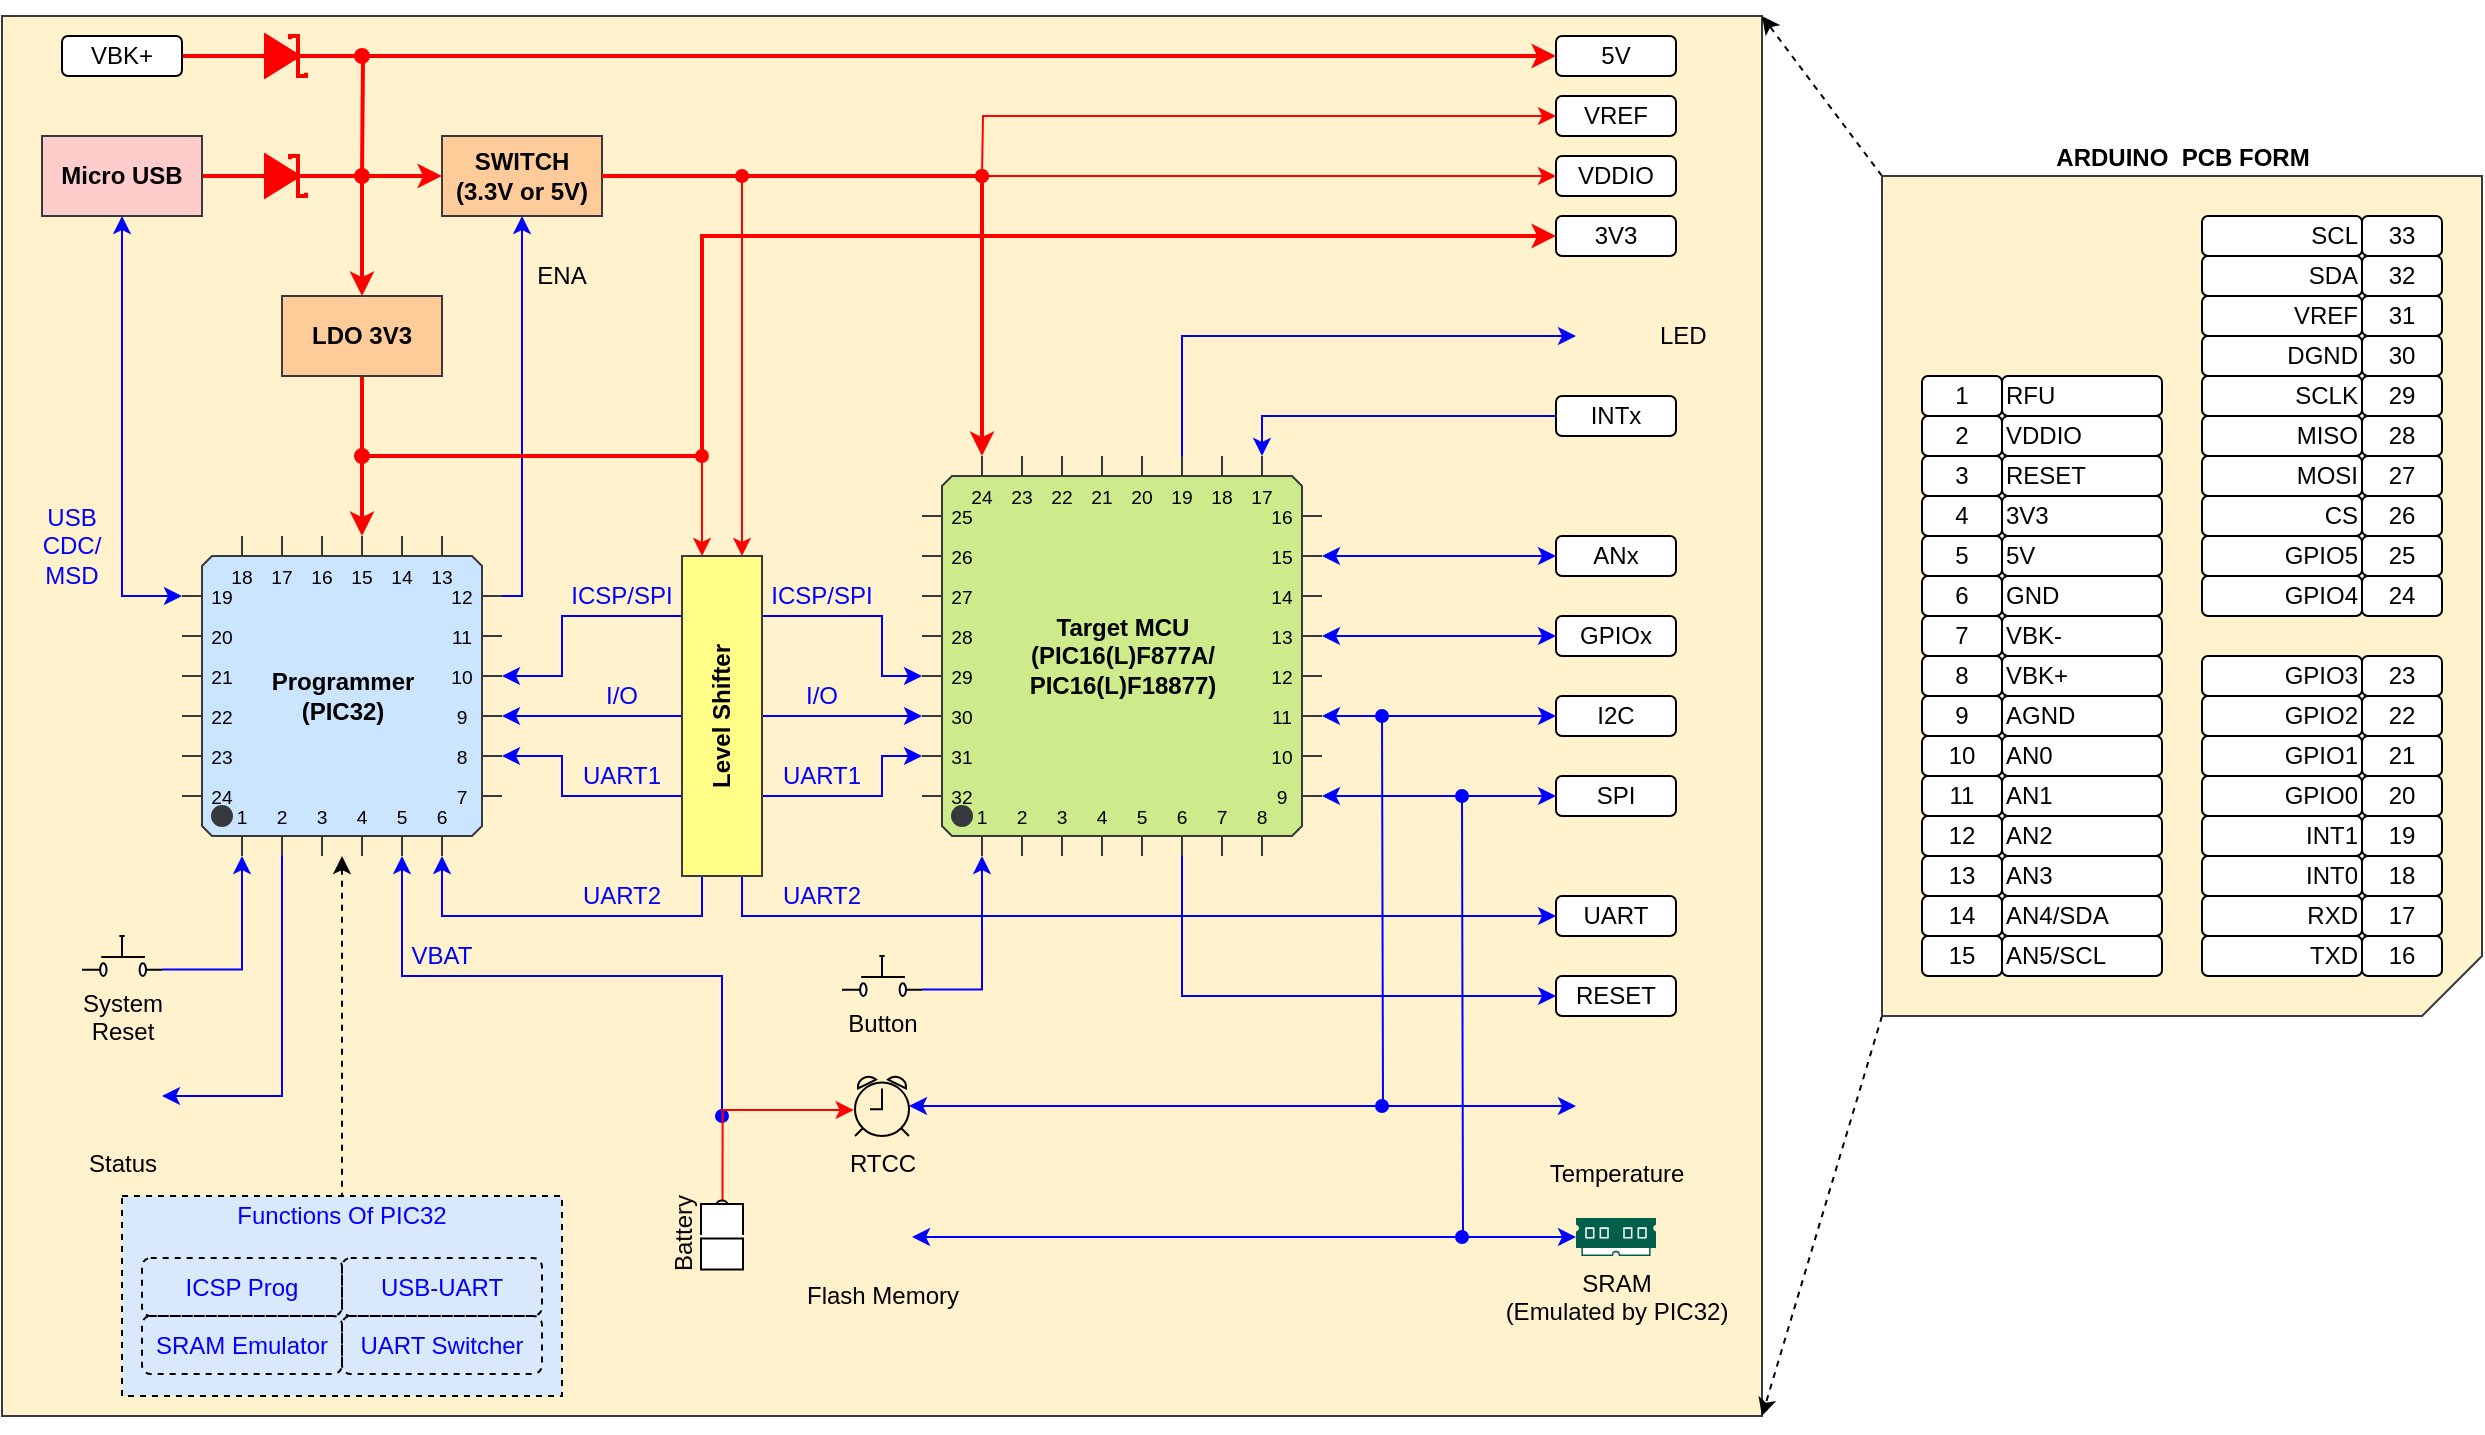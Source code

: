 <mxfile version="14.1.8" type="device"><diagram id="FAWxuf3-GDfkqZyllJHT" name="Page-1"><mxGraphModel dx="1673" dy="1014" grid="1" gridSize="10" guides="1" tooltips="1" connect="1" arrows="1" fold="1" page="1" pageScale="1" pageWidth="1654" pageHeight="1169" math="0" shadow="0"><root><mxCell id="0"/><mxCell id="1" parent="0"/><mxCell id="gl0B-3WAw4lFfvfO7_5f-157" value="" style="rounded=0;whiteSpace=wrap;html=1;strokeColor=#36393d;strokeWidth=1;align=center;fillColor=#FFF2CC;" parent="1" vertex="1"><mxGeometry x="20" y="20" width="880" height="700" as="geometry"/></mxCell><mxCell id="gl0B-3WAw4lFfvfO7_5f-158" style="rounded=0;orthogonalLoop=1;jettySize=auto;html=1;exitX=1;exitY=1;exitDx=0;exitDy=0;exitPerimeter=0;entryX=1;entryY=0;entryDx=0;entryDy=0;startArrow=none;startFill=0;endArrow=classic;endFill=1;strokeWidth=1;fontColor=#000000;dashed=1;fillColor=#ffff88;" parent="1" source="gl0B-3WAw4lFfvfO7_5f-81" target="gl0B-3WAw4lFfvfO7_5f-157" edge="1"><mxGeometry relative="1" as="geometry"/></mxCell><mxCell id="gl0B-3WAw4lFfvfO7_5f-160" style="edgeStyle=none;rounded=0;orthogonalLoop=1;jettySize=auto;html=1;exitX=1;exitY=0;exitDx=0;exitDy=0;exitPerimeter=0;entryX=1;entryY=1;entryDx=0;entryDy=0;startArrow=none;startFill=0;endArrow=classic;endFill=1;strokeWidth=1;fontColor=#000000;dashed=1;fillColor=#ffff88;" parent="1" source="gl0B-3WAw4lFfvfO7_5f-81" target="gl0B-3WAw4lFfvfO7_5f-157" edge="1"><mxGeometry relative="1" as="geometry"/></mxCell><mxCell id="gl0B-3WAw4lFfvfO7_5f-81" value="&lt;b&gt;ARDUINO&amp;nbsp; PCB FORM&lt;/b&gt;" style="shape=card;html=1;align=center;rotation=0;strokeColor=#36393d;labelPosition=center;verticalLabelPosition=top;verticalAlign=bottom;horizontal=1;flipV=1;flipH=1;textDirection=rtl;fillColor=#FFF2CC;" parent="1" vertex="1"><mxGeometry x="960" y="100" width="300" height="420" as="geometry"/></mxCell><mxCell id="gl0B-3WAw4lFfvfO7_5f-95" style="edgeStyle=orthogonalEdgeStyle;rounded=0;orthogonalLoop=1;jettySize=auto;html=1;exitX=1;exitY=0;exitDx=0;exitDy=90;exitPerimeter=0;entryX=0;entryY=0.5;entryDx=0;entryDy=0;startArrow=classic;startFill=1;endArrow=none;endFill=0;strokeWidth=1;strokeColor=#0000FF;" parent="1" source="gl0B-3WAw4lFfvfO7_5f-1" target="gl0B-3WAw4lFfvfO7_5f-83" edge="1"><mxGeometry relative="1" as="geometry"><Array as="points"><mxPoint x="340" y="370"/><mxPoint x="340" y="370"/></Array></mxGeometry></mxCell><mxCell id="gl0B-3WAw4lFfvfO7_5f-112" style="edgeStyle=orthogonalEdgeStyle;rounded=0;orthogonalLoop=1;jettySize=auto;html=1;exitX=1;exitY=0;exitDx=0;exitDy=30;exitPerimeter=0;entryX=0.5;entryY=1;entryDx=0;entryDy=0;startArrow=none;startFill=0;endArrow=classic;endFill=1;strokeWidth=1;fontColor=#0000FF;strokeColor=#0000FF;" parent="1" source="gl0B-3WAw4lFfvfO7_5f-1" target="gl0B-3WAw4lFfvfO7_5f-6" edge="1"><mxGeometry relative="1" as="geometry"><Array as="points"><mxPoint x="280" y="310"/></Array></mxGeometry></mxCell><mxCell id="gl0B-3WAw4lFfvfO7_5f-142" style="edgeStyle=orthogonalEdgeStyle;rounded=0;orthogonalLoop=1;jettySize=auto;html=1;exitX=0;exitY=0;exitDx=0;exitDy=30;exitPerimeter=0;entryX=0.5;entryY=1;entryDx=0;entryDy=0;startArrow=classic;startFill=1;endArrow=classic;endFill=1;strokeColor=#0000FF;strokeWidth=1;fontColor=#000000;" parent="1" source="gl0B-3WAw4lFfvfO7_5f-1" target="gl0B-3WAw4lFfvfO7_5f-4" edge="1"><mxGeometry relative="1" as="geometry"/></mxCell><mxCell id="gl0B-3WAw4lFfvfO7_5f-145" style="edgeStyle=orthogonalEdgeStyle;rounded=0;orthogonalLoop=1;jettySize=auto;html=1;exitX=0;exitY=1;exitDx=30;exitDy=0;exitPerimeter=0;entryX=1;entryY=0.84;entryDx=0;entryDy=0;entryPerimeter=0;startArrow=classic;startFill=1;endArrow=none;endFill=0;strokeColor=#0000FF;strokeWidth=1;fontColor=#000000;" parent="1" source="gl0B-3WAw4lFfvfO7_5f-1" target="gl0B-3WAw4lFfvfO7_5f-139" edge="1"><mxGeometry relative="1" as="geometry"/></mxCell><mxCell id="GJWshSF4fhfG3qmLM1xP-9" style="edgeStyle=orthogonalEdgeStyle;rounded=0;orthogonalLoop=1;jettySize=auto;html=1;exitX=0;exitY=1;exitDx=130;exitDy=0;exitPerimeter=0;entryX=0.25;entryY=1;entryDx=0;entryDy=0;strokeColor=#0000FF;fontColor=#0000FF;startArrow=classic;startFill=1;endArrow=none;endFill=0;" edge="1" parent="1" source="gl0B-3WAw4lFfvfO7_5f-1" target="gl0B-3WAw4lFfvfO7_5f-83"><mxGeometry relative="1" as="geometry"/></mxCell><mxCell id="GJWshSF4fhfG3qmLM1xP-17" style="edgeStyle=orthogonalEdgeStyle;rounded=0;orthogonalLoop=1;jettySize=auto;html=1;exitX=0;exitY=1;exitDx=110;exitDy=0;exitPerimeter=0;startArrow=classic;startFill=1;endArrow=oval;endFill=1;fontColor=#000000;strokeColor=#0000FF;" edge="1" parent="1" source="gl0B-3WAw4lFfvfO7_5f-1"><mxGeometry relative="1" as="geometry"><mxPoint x="380" y="570" as="targetPoint"/><Array as="points"><mxPoint x="220" y="500"/><mxPoint x="380" y="500"/></Array></mxGeometry></mxCell><mxCell id="GJWshSF4fhfG3qmLM1xP-25" style="edgeStyle=orthogonalEdgeStyle;rounded=0;orthogonalLoop=1;jettySize=auto;html=1;entryX=0.5;entryY=0;entryDx=0;entryDy=0;startArrow=classic;startFill=1;endArrow=none;endFill=0;strokeWidth=1;fontColor=#0000FF;dashed=1;" edge="1" parent="1" source="gl0B-3WAw4lFfvfO7_5f-1" target="GJWshSF4fhfG3qmLM1xP-23"><mxGeometry relative="1" as="geometry"/></mxCell><mxCell id="gl0B-3WAw4lFfvfO7_5f-1" value="Programmer&lt;br&gt;(PIC32)" style="shadow=0;dashed=0;align=center;html=1;strokeWidth=1;shape=mxgraph.electrical.logic_gates.qfp_ic;labelNames=a,b,c,d,e,f,g,h,i,j,k,l,m,n,o,p,q,r,s,t,u,v,w,x,y,z,a1,b1,c1,d1,e1,f1,g1,h1,i1,j1,k1,l1,m1,n1;fontStyle=1;flipV=0;flipH=0;fillColor=#cce5ff;strokeColor=#36393d;" parent="1" vertex="1"><mxGeometry x="110" y="280" width="160" height="160" as="geometry"/></mxCell><mxCell id="gl0B-3WAw4lFfvfO7_5f-7" style="edgeStyle=orthogonalEdgeStyle;rounded=0;orthogonalLoop=1;jettySize=auto;html=1;entryX=0;entryY=0.5;entryDx=0;entryDy=0;strokeWidth=2;strokeColor=#FF0000;exitX=1;exitY=0.5;exitDx=0;exitDy=0;exitPerimeter=0;" parent="1" source="gl0B-3WAw4lFfvfO7_5f-105" target="gl0B-3WAw4lFfvfO7_5f-6" edge="1"><mxGeometry relative="1" as="geometry"><mxPoint x="180" y="100" as="sourcePoint"/></mxGeometry></mxCell><mxCell id="gl0B-3WAw4lFfvfO7_5f-107" style="edgeStyle=orthogonalEdgeStyle;rounded=0;orthogonalLoop=1;jettySize=auto;html=1;exitX=1;exitY=0.5;exitDx=0;exitDy=0;entryX=0;entryY=0.5;entryDx=0;entryDy=0;entryPerimeter=0;startArrow=none;startFill=0;endArrow=none;endFill=0;strokeColor=#FF0000;strokeWidth=2;fontColor=#0000FF;" parent="1" source="gl0B-3WAw4lFfvfO7_5f-4" target="gl0B-3WAw4lFfvfO7_5f-105" edge="1"><mxGeometry relative="1" as="geometry"/></mxCell><mxCell id="gl0B-3WAw4lFfvfO7_5f-4" value="Micro USB" style="rounded=0;whiteSpace=wrap;html=1;fontStyle=1;fillColor=#ffcccc;strokeColor=#36393d;" parent="1" vertex="1"><mxGeometry x="40" y="80" width="80" height="40" as="geometry"/></mxCell><mxCell id="gl0B-3WAw4lFfvfO7_5f-8" style="edgeStyle=orthogonalEdgeStyle;rounded=0;orthogonalLoop=1;jettySize=auto;html=1;endArrow=oval;endFill=1;startArrow=classic;startFill=1;strokeColor=#FF0000;strokeWidth=2;" parent="1" source="gl0B-3WAw4lFfvfO7_5f-5" edge="1"><mxGeometry relative="1" as="geometry"><mxPoint x="200" y="100" as="targetPoint"/></mxGeometry></mxCell><mxCell id="gl0B-3WAw4lFfvfO7_5f-86" style="edgeStyle=orthogonalEdgeStyle;rounded=0;orthogonalLoop=1;jettySize=auto;html=1;entryX=0;entryY=0;entryDx=90;entryDy=0;entryPerimeter=0;strokeWidth=2;strokeColor=#FF0000;" parent="1" source="gl0B-3WAw4lFfvfO7_5f-5" target="gl0B-3WAw4lFfvfO7_5f-1" edge="1"><mxGeometry relative="1" as="geometry"/></mxCell><mxCell id="gl0B-3WAw4lFfvfO7_5f-5" value="LDO 3V3" style="rounded=0;whiteSpace=wrap;html=1;fontStyle=1;fillColor=#ffcc99;strokeColor=#36393d;" parent="1" vertex="1"><mxGeometry x="160" y="160" width="80" height="40" as="geometry"/></mxCell><mxCell id="gl0B-3WAw4lFfvfO7_5f-88" style="edgeStyle=orthogonalEdgeStyle;rounded=0;orthogonalLoop=1;jettySize=auto;html=1;entryX=0.75;entryY=0;entryDx=0;entryDy=0;strokeWidth=1;strokeColor=#FF0000;startArrow=oval;startFill=1;" parent="1" target="gl0B-3WAw4lFfvfO7_5f-83" edge="1"><mxGeometry relative="1" as="geometry"><mxPoint x="390" y="100" as="sourcePoint"/><Array as="points"><mxPoint x="390" y="100"/></Array></mxGeometry></mxCell><mxCell id="gl0B-3WAw4lFfvfO7_5f-6" value="SWITCH&lt;br&gt;(3.3V or 5V)" style="rounded=0;whiteSpace=wrap;html=1;fontStyle=1;fillColor=#ffcc99;strokeColor=#36393d;" parent="1" vertex="1"><mxGeometry x="240" y="80" width="80" height="40" as="geometry"/></mxCell><mxCell id="gl0B-3WAw4lFfvfO7_5f-9" value="1" style="rounded=1;whiteSpace=wrap;html=1;" parent="1" vertex="1"><mxGeometry x="980" y="200" width="40" height="20" as="geometry"/></mxCell><mxCell id="gl0B-3WAw4lFfvfO7_5f-10" value="2" style="rounded=1;whiteSpace=wrap;html=1;" parent="1" vertex="1"><mxGeometry x="980" y="220" width="40" height="20" as="geometry"/></mxCell><mxCell id="gl0B-3WAw4lFfvfO7_5f-11" value="3" style="rounded=1;whiteSpace=wrap;html=1;" parent="1" vertex="1"><mxGeometry x="980" y="240" width="40" height="20" as="geometry"/></mxCell><mxCell id="gl0B-3WAw4lFfvfO7_5f-12" value="4" style="rounded=1;whiteSpace=wrap;html=1;" parent="1" vertex="1"><mxGeometry x="980" y="260" width="40" height="20" as="geometry"/></mxCell><mxCell id="gl0B-3WAw4lFfvfO7_5f-13" value="5" style="rounded=1;whiteSpace=wrap;html=1;" parent="1" vertex="1"><mxGeometry x="980" y="280" width="40" height="20" as="geometry"/></mxCell><mxCell id="gl0B-3WAw4lFfvfO7_5f-14" value="6" style="rounded=1;whiteSpace=wrap;html=1;" parent="1" vertex="1"><mxGeometry x="980" y="300" width="40" height="20" as="geometry"/></mxCell><mxCell id="gl0B-3WAw4lFfvfO7_5f-15" value="7" style="rounded=1;whiteSpace=wrap;html=1;" parent="1" vertex="1"><mxGeometry x="980" y="320" width="40" height="20" as="geometry"/></mxCell><mxCell id="gl0B-3WAw4lFfvfO7_5f-16" value="8" style="rounded=1;whiteSpace=wrap;html=1;" parent="1" vertex="1"><mxGeometry x="980" y="340" width="40" height="20" as="geometry"/></mxCell><mxCell id="gl0B-3WAw4lFfvfO7_5f-17" value="9" style="rounded=1;whiteSpace=wrap;html=1;" parent="1" vertex="1"><mxGeometry x="980" y="360" width="40" height="20" as="geometry"/></mxCell><mxCell id="gl0B-3WAw4lFfvfO7_5f-18" value="10" style="rounded=1;whiteSpace=wrap;html=1;" parent="1" vertex="1"><mxGeometry x="980" y="380" width="40" height="20" as="geometry"/></mxCell><mxCell id="gl0B-3WAw4lFfvfO7_5f-19" value="11" style="rounded=1;whiteSpace=wrap;html=1;" parent="1" vertex="1"><mxGeometry x="980" y="400" width="40" height="20" as="geometry"/></mxCell><mxCell id="gl0B-3WAw4lFfvfO7_5f-20" value="12" style="rounded=1;whiteSpace=wrap;html=1;" parent="1" vertex="1"><mxGeometry x="980" y="420" width="40" height="20" as="geometry"/></mxCell><mxCell id="gl0B-3WAw4lFfvfO7_5f-21" value="13" style="rounded=1;whiteSpace=wrap;html=1;" parent="1" vertex="1"><mxGeometry x="980" y="440" width="40" height="20" as="geometry"/></mxCell><mxCell id="gl0B-3WAw4lFfvfO7_5f-22" value="14" style="rounded=1;whiteSpace=wrap;html=1;" parent="1" vertex="1"><mxGeometry x="980" y="460" width="40" height="20" as="geometry"/></mxCell><mxCell id="gl0B-3WAw4lFfvfO7_5f-23" value="15" style="rounded=1;whiteSpace=wrap;html=1;" parent="1" vertex="1"><mxGeometry x="980" y="480" width="40" height="20" as="geometry"/></mxCell><mxCell id="gl0B-3WAw4lFfvfO7_5f-24" value="16" style="rounded=1;whiteSpace=wrap;html=1;" parent="1" vertex="1"><mxGeometry x="1200" y="480" width="40" height="20" as="geometry"/></mxCell><mxCell id="gl0B-3WAw4lFfvfO7_5f-25" value="17" style="rounded=1;whiteSpace=wrap;html=1;" parent="1" vertex="1"><mxGeometry x="1200" y="460" width="40" height="20" as="geometry"/></mxCell><mxCell id="gl0B-3WAw4lFfvfO7_5f-26" value="18" style="rounded=1;whiteSpace=wrap;html=1;" parent="1" vertex="1"><mxGeometry x="1200" y="440" width="40" height="20" as="geometry"/></mxCell><mxCell id="gl0B-3WAw4lFfvfO7_5f-27" value="26" style="rounded=1;whiteSpace=wrap;html=1;" parent="1" vertex="1"><mxGeometry x="1200" y="260" width="40" height="20" as="geometry"/></mxCell><mxCell id="gl0B-3WAw4lFfvfO7_5f-28" value="25" style="rounded=1;whiteSpace=wrap;html=1;" parent="1" vertex="1"><mxGeometry x="1200" y="280" width="40" height="20" as="geometry"/></mxCell><mxCell id="gl0B-3WAw4lFfvfO7_5f-29" value="24" style="rounded=1;whiteSpace=wrap;html=1;" parent="1" vertex="1"><mxGeometry x="1200" y="300" width="40" height="20" as="geometry"/></mxCell><mxCell id="gl0B-3WAw4lFfvfO7_5f-30" value="23" style="rounded=1;whiteSpace=wrap;html=1;" parent="1" vertex="1"><mxGeometry x="1200" y="340" width="40" height="20" as="geometry"/></mxCell><mxCell id="gl0B-3WAw4lFfvfO7_5f-31" value="22" style="rounded=1;whiteSpace=wrap;html=1;" parent="1" vertex="1"><mxGeometry x="1200" y="360" width="40" height="20" as="geometry"/></mxCell><mxCell id="gl0B-3WAw4lFfvfO7_5f-32" value="21" style="rounded=1;whiteSpace=wrap;html=1;" parent="1" vertex="1"><mxGeometry x="1200" y="380" width="40" height="20" as="geometry"/></mxCell><mxCell id="gl0B-3WAw4lFfvfO7_5f-33" value="20" style="rounded=1;whiteSpace=wrap;html=1;" parent="1" vertex="1"><mxGeometry x="1200" y="400" width="40" height="20" as="geometry"/></mxCell><mxCell id="gl0B-3WAw4lFfvfO7_5f-34" value="19" style="rounded=1;whiteSpace=wrap;html=1;" parent="1" vertex="1"><mxGeometry x="1200" y="420" width="40" height="20" as="geometry"/></mxCell><mxCell id="gl0B-3WAw4lFfvfO7_5f-38" value="33" style="rounded=1;whiteSpace=wrap;html=1;" parent="1" vertex="1"><mxGeometry x="1200" y="120" width="40" height="20" as="geometry"/></mxCell><mxCell id="gl0B-3WAw4lFfvfO7_5f-39" value="32" style="rounded=1;whiteSpace=wrap;html=1;" parent="1" vertex="1"><mxGeometry x="1200" y="140" width="40" height="20" as="geometry"/></mxCell><mxCell id="gl0B-3WAw4lFfvfO7_5f-40" value="31" style="rounded=1;whiteSpace=wrap;html=1;" parent="1" vertex="1"><mxGeometry x="1200" y="160" width="40" height="20" as="geometry"/></mxCell><mxCell id="gl0B-3WAw4lFfvfO7_5f-41" value="30" style="rounded=1;whiteSpace=wrap;html=1;" parent="1" vertex="1"><mxGeometry x="1200" y="180" width="40" height="20" as="geometry"/></mxCell><mxCell id="gl0B-3WAw4lFfvfO7_5f-42" value="29" style="rounded=1;whiteSpace=wrap;html=1;" parent="1" vertex="1"><mxGeometry x="1200" y="200" width="40" height="20" as="geometry"/></mxCell><mxCell id="gl0B-3WAw4lFfvfO7_5f-43" value="28" style="rounded=1;whiteSpace=wrap;html=1;" parent="1" vertex="1"><mxGeometry x="1200" y="220" width="40" height="20" as="geometry"/></mxCell><mxCell id="gl0B-3WAw4lFfvfO7_5f-44" value="27" style="rounded=1;whiteSpace=wrap;html=1;" parent="1" vertex="1"><mxGeometry x="1200" y="240" width="40" height="20" as="geometry"/></mxCell><mxCell id="gl0B-3WAw4lFfvfO7_5f-48" value="RFU" style="rounded=1;whiteSpace=wrap;html=1;align=left;" parent="1" vertex="1"><mxGeometry x="1020" y="200" width="80" height="20" as="geometry"/></mxCell><mxCell id="gl0B-3WAw4lFfvfO7_5f-49" value="VDDIO" style="rounded=1;whiteSpace=wrap;html=1;align=left;" parent="1" vertex="1"><mxGeometry x="1020" y="220" width="80" height="20" as="geometry"/></mxCell><mxCell id="gl0B-3WAw4lFfvfO7_5f-50" value="RESET" style="rounded=1;whiteSpace=wrap;html=1;align=left;" parent="1" vertex="1"><mxGeometry x="1020" y="240" width="80" height="20" as="geometry"/></mxCell><mxCell id="gl0B-3WAw4lFfvfO7_5f-51" value="3V3" style="rounded=1;whiteSpace=wrap;html=1;align=left;" parent="1" vertex="1"><mxGeometry x="1020" y="260" width="80" height="20" as="geometry"/></mxCell><mxCell id="gl0B-3WAw4lFfvfO7_5f-52" value="5V" style="rounded=1;whiteSpace=wrap;html=1;align=left;" parent="1" vertex="1"><mxGeometry x="1020" y="280" width="80" height="20" as="geometry"/></mxCell><mxCell id="gl0B-3WAw4lFfvfO7_5f-53" value="GND" style="rounded=1;whiteSpace=wrap;html=1;align=left;" parent="1" vertex="1"><mxGeometry x="1020" y="300" width="80" height="20" as="geometry"/></mxCell><mxCell id="gl0B-3WAw4lFfvfO7_5f-54" value="VBK-" style="rounded=1;whiteSpace=wrap;html=1;align=left;" parent="1" vertex="1"><mxGeometry x="1020" y="320" width="80" height="20" as="geometry"/></mxCell><mxCell id="gl0B-3WAw4lFfvfO7_5f-63" value="GPIO3" style="rounded=1;whiteSpace=wrap;html=1;align=right;" parent="1" vertex="1"><mxGeometry x="1120" y="340" width="80" height="20" as="geometry"/></mxCell><mxCell id="gl0B-3WAw4lFfvfO7_5f-64" value="GPIO2" style="rounded=1;whiteSpace=wrap;html=1;align=right;" parent="1" vertex="1"><mxGeometry x="1120" y="360" width="80" height="20" as="geometry"/></mxCell><mxCell id="gl0B-3WAw4lFfvfO7_5f-65" value="GPIO1" style="rounded=1;whiteSpace=wrap;html=1;align=right;" parent="1" vertex="1"><mxGeometry x="1120" y="380" width="80" height="20" as="geometry"/></mxCell><mxCell id="gl0B-3WAw4lFfvfO7_5f-66" value="GPIO0" style="rounded=1;whiteSpace=wrap;html=1;align=right;" parent="1" vertex="1"><mxGeometry x="1120" y="400" width="80" height="20" as="geometry"/></mxCell><mxCell id="gl0B-3WAw4lFfvfO7_5f-67" value="INT1" style="rounded=1;whiteSpace=wrap;html=1;align=right;" parent="1" vertex="1"><mxGeometry x="1120" y="420" width="80" height="20" as="geometry"/></mxCell><mxCell id="gl0B-3WAw4lFfvfO7_5f-68" value="INT0" style="rounded=1;whiteSpace=wrap;html=1;align=right;" parent="1" vertex="1"><mxGeometry x="1120" y="440" width="80" height="20" as="geometry"/></mxCell><mxCell id="gl0B-3WAw4lFfvfO7_5f-69" value="RXD" style="rounded=1;whiteSpace=wrap;html=1;align=right;" parent="1" vertex="1"><mxGeometry x="1120" y="460" width="80" height="20" as="geometry"/></mxCell><mxCell id="gl0B-3WAw4lFfvfO7_5f-70" value="TXD" style="rounded=1;whiteSpace=wrap;html=1;align=right;" parent="1" vertex="1"><mxGeometry x="1120" y="480" width="80" height="20" as="geometry"/></mxCell><mxCell id="gl0B-3WAw4lFfvfO7_5f-71" value="VREF" style="rounded=1;whiteSpace=wrap;html=1;align=right;" parent="1" vertex="1"><mxGeometry x="1120" y="160" width="80" height="20" as="geometry"/></mxCell><mxCell id="gl0B-3WAw4lFfvfO7_5f-72" value="DGND" style="rounded=1;whiteSpace=wrap;html=1;align=right;" parent="1" vertex="1"><mxGeometry x="1120" y="180" width="80" height="20" as="geometry"/></mxCell><mxCell id="gl0B-3WAw4lFfvfO7_5f-73" value="SCLK" style="rounded=1;whiteSpace=wrap;html=1;align=right;" parent="1" vertex="1"><mxGeometry x="1120" y="200" width="80" height="20" as="geometry"/></mxCell><mxCell id="gl0B-3WAw4lFfvfO7_5f-74" value="MISO" style="rounded=1;whiteSpace=wrap;html=1;align=right;" parent="1" vertex="1"><mxGeometry x="1120" y="220" width="80" height="20" as="geometry"/></mxCell><mxCell id="gl0B-3WAw4lFfvfO7_5f-75" value="MOSI" style="rounded=1;whiteSpace=wrap;html=1;align=right;" parent="1" vertex="1"><mxGeometry x="1120" y="240" width="80" height="20" as="geometry"/></mxCell><mxCell id="gl0B-3WAw4lFfvfO7_5f-76" value="CS" style="rounded=1;whiteSpace=wrap;html=1;align=right;" parent="1" vertex="1"><mxGeometry x="1120" y="260" width="80" height="20" as="geometry"/></mxCell><mxCell id="gl0B-3WAw4lFfvfO7_5f-77" value="GPIO5" style="rounded=1;whiteSpace=wrap;html=1;align=right;" parent="1" vertex="1"><mxGeometry x="1120" y="280" width="80" height="20" as="geometry"/></mxCell><mxCell id="gl0B-3WAw4lFfvfO7_5f-78" value="GPIO4" style="rounded=1;whiteSpace=wrap;html=1;align=right;" parent="1" vertex="1"><mxGeometry x="1120" y="300" width="80" height="20" as="geometry"/></mxCell><mxCell id="gl0B-3WAw4lFfvfO7_5f-79" value="SCL" style="rounded=1;whiteSpace=wrap;html=1;align=right;" parent="1" vertex="1"><mxGeometry x="1120" y="120" width="80" height="20" as="geometry"/></mxCell><mxCell id="gl0B-3WAw4lFfvfO7_5f-80" value="SDA" style="rounded=1;whiteSpace=wrap;html=1;align=right;" parent="1" vertex="1"><mxGeometry x="1120" y="140" width="80" height="20" as="geometry"/></mxCell><mxCell id="gl0B-3WAw4lFfvfO7_5f-89" style="edgeStyle=orthogonalEdgeStyle;rounded=0;orthogonalLoop=1;jettySize=auto;html=1;exitX=0;exitY=0;exitDx=30;exitDy=0;exitPerimeter=0;endArrow=none;endFill=0;startArrow=classic;startFill=1;strokeWidth=2;strokeColor=#FF0000;entryX=1;entryY=0.5;entryDx=0;entryDy=0;" parent="1" source="gl0B-3WAw4lFfvfO7_5f-82" target="gl0B-3WAw4lFfvfO7_5f-6" edge="1"><mxGeometry relative="1" as="geometry"><mxPoint x="410" y="100" as="targetPoint"/><Array as="points"><mxPoint x="510" y="100"/></Array></mxGeometry></mxCell><mxCell id="gl0B-3WAw4lFfvfO7_5f-97" style="edgeStyle=orthogonalEdgeStyle;rounded=0;orthogonalLoop=1;jettySize=auto;html=1;exitX=0;exitY=0;exitDx=0;exitDy=110;exitPerimeter=0;entryX=1;entryY=0.25;entryDx=0;entryDy=0;startArrow=classic;startFill=1;endArrow=none;endFill=0;strokeWidth=1;strokeColor=#0000FF;" parent="1" source="gl0B-3WAw4lFfvfO7_5f-82" target="gl0B-3WAw4lFfvfO7_5f-83" edge="1"><mxGeometry relative="1" as="geometry"><Array as="points"><mxPoint x="460" y="350"/><mxPoint x="460" y="320"/><mxPoint x="400" y="320"/></Array></mxGeometry></mxCell><mxCell id="gl0B-3WAw4lFfvfO7_5f-119" style="edgeStyle=orthogonalEdgeStyle;rounded=0;orthogonalLoop=1;jettySize=auto;html=1;exitX=1;exitY=0;exitDx=0;exitDy=170;exitPerimeter=0;entryX=0;entryY=0.5;entryDx=0;entryDy=0;startArrow=classic;startFill=1;endArrow=classic;endFill=1;strokeColor=#0000FF;strokeWidth=1;fontColor=#0000FF;" parent="1" source="gl0B-3WAw4lFfvfO7_5f-82" target="gl0B-3WAw4lFfvfO7_5f-118" edge="1"><mxGeometry relative="1" as="geometry"/></mxCell><mxCell id="gl0B-3WAw4lFfvfO7_5f-120" style="edgeStyle=orthogonalEdgeStyle;rounded=0;orthogonalLoop=1;jettySize=auto;html=1;exitX=1;exitY=0;exitDx=0;exitDy=130;exitPerimeter=0;entryX=0;entryY=0.5;entryDx=0;entryDy=0;startArrow=classic;startFill=1;endArrow=classic;endFill=1;strokeColor=#0000FF;strokeWidth=1;fontColor=#0000FF;" parent="1" source="gl0B-3WAw4lFfvfO7_5f-82" target="gl0B-3WAw4lFfvfO7_5f-117" edge="1"><mxGeometry relative="1" as="geometry"/></mxCell><mxCell id="gl0B-3WAw4lFfvfO7_5f-121" style="edgeStyle=orthogonalEdgeStyle;rounded=0;orthogonalLoop=1;jettySize=auto;html=1;exitX=1;exitY=0;exitDx=0;exitDy=90;exitPerimeter=0;entryX=0;entryY=0.5;entryDx=0;entryDy=0;startArrow=classic;startFill=1;endArrow=classic;endFill=1;strokeColor=#0000FF;strokeWidth=1;fontColor=#0000FF;" parent="1" source="gl0B-3WAw4lFfvfO7_5f-82" target="gl0B-3WAw4lFfvfO7_5f-116" edge="1"><mxGeometry relative="1" as="geometry"/></mxCell><mxCell id="gl0B-3WAw4lFfvfO7_5f-122" style="edgeStyle=orthogonalEdgeStyle;rounded=0;orthogonalLoop=1;jettySize=auto;html=1;exitX=1;exitY=0;exitDx=0;exitDy=50;exitPerimeter=0;entryX=0;entryY=0.5;entryDx=0;entryDy=0;startArrow=classic;startFill=1;endArrow=classic;endFill=1;strokeColor=#0000FF;strokeWidth=1;fontColor=#0000FF;" parent="1" source="gl0B-3WAw4lFfvfO7_5f-82" target="gl0B-3WAw4lFfvfO7_5f-115" edge="1"><mxGeometry relative="1" as="geometry"/></mxCell><mxCell id="gl0B-3WAw4lFfvfO7_5f-123" style="edgeStyle=orthogonalEdgeStyle;rounded=0;orthogonalLoop=1;jettySize=auto;html=1;exitX=0.75;exitY=1;exitDx=0;exitDy=0;entryX=0;entryY=0.5;entryDx=0;entryDy=0;startArrow=none;startFill=0;endArrow=classic;endFill=1;strokeColor=#0000FF;strokeWidth=1;fontColor=#0000FF;" parent="1" source="gl0B-3WAw4lFfvfO7_5f-83" target="gl0B-3WAw4lFfvfO7_5f-113" edge="1"><mxGeometry relative="1" as="geometry"/></mxCell><mxCell id="gl0B-3WAw4lFfvfO7_5f-124" style="edgeStyle=orthogonalEdgeStyle;rounded=0;orthogonalLoop=1;jettySize=auto;html=1;exitX=0;exitY=0;exitDx=170;exitDy=0;exitPerimeter=0;entryX=0;entryY=0.5;entryDx=0;entryDy=0;startArrow=classic;startFill=1;endArrow=none;endFill=0;strokeColor=#0000FF;strokeWidth=1;fontColor=#0000FF;" parent="1" source="gl0B-3WAw4lFfvfO7_5f-82" target="gl0B-3WAw4lFfvfO7_5f-114" edge="1"><mxGeometry relative="1" as="geometry"/></mxCell><mxCell id="gl0B-3WAw4lFfvfO7_5f-82" value="Target MCU&lt;br&gt;(PIC16(L)F877A/&lt;br&gt;PIC16(L)F18877)" style="shadow=0;dashed=0;align=center;html=1;strokeWidth=1;shape=mxgraph.electrical.logic_gates.qfp_ic;labelNames=a,b,c,d,e,f,g,h,i,j,k,l,m,n,o,p,q,r,s,t,u,v,w,x,y,z,a1,b1,c1,d1,e1,f1,g1,h1,i1,j1,k1,l1,m1,n1;fontStyle=1;fillColor=#cdeb8b;strokeColor=#36393d;" parent="1" vertex="1"><mxGeometry x="480" y="240" width="200" height="200" as="geometry"/></mxCell><mxCell id="gl0B-3WAw4lFfvfO7_5f-87" style="edgeStyle=orthogonalEdgeStyle;rounded=0;orthogonalLoop=1;jettySize=auto;html=1;exitX=0.25;exitY=0;exitDx=0;exitDy=0;endArrow=oval;endFill=1;startArrow=classic;startFill=1;strokeWidth=1;strokeColor=#FF0000;" parent="1" source="gl0B-3WAw4lFfvfO7_5f-83" edge="1"><mxGeometry relative="1" as="geometry"><mxPoint x="370" y="240" as="targetPoint"/><Array as="points"><mxPoint x="370" y="240"/></Array></mxGeometry></mxCell><mxCell id="gl0B-3WAw4lFfvfO7_5f-94" style="edgeStyle=orthogonalEdgeStyle;rounded=0;orthogonalLoop=1;jettySize=auto;html=1;exitX=0;exitY=0.25;exitDx=0;exitDy=0;entryX=1;entryY=0;entryDx=0;entryDy=70;entryPerimeter=0;startArrow=none;startFill=0;endArrow=classic;endFill=1;strokeWidth=1;strokeColor=#0000FF;" parent="1" source="gl0B-3WAw4lFfvfO7_5f-83" target="gl0B-3WAw4lFfvfO7_5f-1" edge="1"><mxGeometry relative="1" as="geometry"><Array as="points"><mxPoint x="360" y="320"/><mxPoint x="300" y="320"/><mxPoint x="300" y="350"/></Array></mxGeometry></mxCell><mxCell id="gl0B-3WAw4lFfvfO7_5f-96" style="edgeStyle=orthogonalEdgeStyle;rounded=0;orthogonalLoop=1;jettySize=auto;html=1;exitX=1;exitY=0.5;exitDx=0;exitDy=0;entryX=0;entryY=0;entryDx=0;entryDy=130;entryPerimeter=0;startArrow=none;startFill=0;endArrow=classic;endFill=1;strokeWidth=1;strokeColor=#0000FF;" parent="1" source="gl0B-3WAw4lFfvfO7_5f-83" target="gl0B-3WAw4lFfvfO7_5f-82" edge="1"><mxGeometry relative="1" as="geometry"><Array as="points"><mxPoint x="430" y="370"/><mxPoint x="430" y="370"/></Array></mxGeometry></mxCell><mxCell id="GJWshSF4fhfG3qmLM1xP-7" style="edgeStyle=orthogonalEdgeStyle;rounded=0;orthogonalLoop=1;jettySize=auto;html=1;exitX=0;exitY=0.75;exitDx=0;exitDy=0;entryX=1;entryY=0;entryDx=0;entryDy=110;entryPerimeter=0;fontColor=#0000FF;strokeColor=#0000FF;" edge="1" parent="1" source="gl0B-3WAw4lFfvfO7_5f-83" target="gl0B-3WAw4lFfvfO7_5f-1"><mxGeometry relative="1" as="geometry"><Array as="points"><mxPoint x="300" y="410"/><mxPoint x="300" y="390"/></Array></mxGeometry></mxCell><mxCell id="GJWshSF4fhfG3qmLM1xP-8" style="edgeStyle=orthogonalEdgeStyle;rounded=0;orthogonalLoop=1;jettySize=auto;html=1;exitX=1;exitY=0.75;exitDx=0;exitDy=0;entryX=0;entryY=0;entryDx=0;entryDy=150;entryPerimeter=0;fontColor=#0000FF;strokeColor=#0000FF;" edge="1" parent="1" source="gl0B-3WAw4lFfvfO7_5f-83" target="gl0B-3WAw4lFfvfO7_5f-82"><mxGeometry relative="1" as="geometry"><Array as="points"><mxPoint x="460" y="410"/><mxPoint x="460" y="390"/></Array></mxGeometry></mxCell><mxCell id="gl0B-3WAw4lFfvfO7_5f-83" value="Level Shifter" style="rounded=0;whiteSpace=wrap;html=1;fontStyle=1;horizontal=0;fillColor=#ffff88;strokeColor=#36393d;" parent="1" vertex="1"><mxGeometry x="360" y="290" width="40" height="160" as="geometry"/></mxCell><mxCell id="gl0B-3WAw4lFfvfO7_5f-92" style="edgeStyle=orthogonalEdgeStyle;rounded=0;orthogonalLoop=1;jettySize=auto;html=1;endArrow=oval;endFill=1;startArrow=classic;startFill=1;strokeWidth=1;strokeColor=#FF0000;" parent="1" source="gl0B-3WAw4lFfvfO7_5f-90" edge="1"><mxGeometry relative="1" as="geometry"><mxPoint x="510" y="100" as="targetPoint"/></mxGeometry></mxCell><mxCell id="gl0B-3WAw4lFfvfO7_5f-90" value="VDDIO" style="rounded=1;whiteSpace=wrap;html=1;align=center;" parent="1" vertex="1"><mxGeometry x="797" y="90" width="60" height="20" as="geometry"/></mxCell><mxCell id="gl0B-3WAw4lFfvfO7_5f-93" style="edgeStyle=orthogonalEdgeStyle;rounded=0;orthogonalLoop=1;jettySize=auto;html=1;endArrow=oval;endFill=1;startArrow=classic;startFill=1;strokeWidth=1;strokeColor=#FF0000;" parent="1" source="gl0B-3WAw4lFfvfO7_5f-91" edge="1"><mxGeometry relative="1" as="geometry"><mxPoint x="510" y="100" as="targetPoint"/></mxGeometry></mxCell><mxCell id="gl0B-3WAw4lFfvfO7_5f-91" value="VREF" style="rounded=1;whiteSpace=wrap;html=1;align=center;" parent="1" vertex="1"><mxGeometry x="797" y="60" width="60" height="20" as="geometry"/></mxCell><mxCell id="gl0B-3WAw4lFfvfO7_5f-98" value="ICSP/SPI" style="text;html=1;strokeColor=none;fillColor=none;align=center;verticalAlign=middle;whiteSpace=wrap;rounded=0;fontColor=#0000FF;" parent="1" vertex="1"><mxGeometry x="310" y="300" width="40" height="20" as="geometry"/></mxCell><mxCell id="gl0B-3WAw4lFfvfO7_5f-99" value="UART1" style="text;html=1;strokeColor=none;fillColor=none;align=center;verticalAlign=middle;whiteSpace=wrap;rounded=0;fontColor=#0000FF;" parent="1" vertex="1"><mxGeometry x="310" y="390" width="40" height="20" as="geometry"/></mxCell><mxCell id="gl0B-3WAw4lFfvfO7_5f-100" value="UART1" style="text;html=1;strokeColor=none;fillColor=none;align=center;verticalAlign=middle;whiteSpace=wrap;rounded=0;fontColor=#0000FF;" parent="1" vertex="1"><mxGeometry x="410" y="390" width="40" height="20" as="geometry"/></mxCell><mxCell id="gl0B-3WAw4lFfvfO7_5f-101" value="ICSP/SPI" style="text;html=1;strokeColor=none;fillColor=none;align=center;verticalAlign=middle;whiteSpace=wrap;rounded=0;fontColor=#0000FF;" parent="1" vertex="1"><mxGeometry x="410" y="300" width="40" height="20" as="geometry"/></mxCell><mxCell id="gl0B-3WAw4lFfvfO7_5f-103" style="edgeStyle=orthogonalEdgeStyle;rounded=0;orthogonalLoop=1;jettySize=auto;html=1;startArrow=classic;startFill=1;endArrow=oval;endFill=1;strokeWidth=2;fontColor=#0000FF;strokeColor=#FF0000;" parent="1" source="gl0B-3WAw4lFfvfO7_5f-102" edge="1"><mxGeometry relative="1" as="geometry"><mxPoint x="200" y="240" as="targetPoint"/><Array as="points"><mxPoint x="370" y="130"/><mxPoint x="370" y="240"/></Array></mxGeometry></mxCell><mxCell id="gl0B-3WAw4lFfvfO7_5f-102" value="3V3" style="rounded=1;whiteSpace=wrap;html=1;align=center;" parent="1" vertex="1"><mxGeometry x="797" y="120" width="60" height="20" as="geometry"/></mxCell><mxCell id="gl0B-3WAw4lFfvfO7_5f-111" style="edgeStyle=orthogonalEdgeStyle;rounded=0;orthogonalLoop=1;jettySize=auto;html=1;startArrow=classic;startFill=1;endArrow=oval;endFill=1;strokeColor=#FF0000;strokeWidth=2;fontColor=#0000FF;" parent="1" source="gl0B-3WAw4lFfvfO7_5f-104" edge="1"><mxGeometry relative="1" as="geometry"><mxPoint x="200" y="40.0" as="targetPoint"/></mxGeometry></mxCell><mxCell id="gl0B-3WAw4lFfvfO7_5f-104" value="5V" style="rounded=1;whiteSpace=wrap;html=1;align=center;" parent="1" vertex="1"><mxGeometry x="797" y="30" width="60" height="20" as="geometry"/></mxCell><mxCell id="gl0B-3WAw4lFfvfO7_5f-105" value="" style="pointerEvents=1;fillColor=strokeColor;verticalLabelPosition=bottom;shadow=0;dashed=0;align=center;html=1;verticalAlign=top;shape=mxgraph.electrical.diodes.schottky_diode;fontColor=#0000FF;strokeWidth=2;strokeColor=#FF0000;" parent="1" vertex="1"><mxGeometry x="140" y="90" width="40" height="20" as="geometry"/></mxCell><mxCell id="gl0B-3WAw4lFfvfO7_5f-108" style="edgeStyle=orthogonalEdgeStyle;rounded=0;orthogonalLoop=1;jettySize=auto;html=1;startArrow=none;startFill=0;endArrow=none;endFill=0;strokeColor=#FF0000;strokeWidth=2;fontColor=#0000FF;" parent="1" source="gl0B-3WAw4lFfvfO7_5f-106" edge="1"><mxGeometry relative="1" as="geometry"><mxPoint x="200" y="100" as="targetPoint"/></mxGeometry></mxCell><mxCell id="gl0B-3WAw4lFfvfO7_5f-106" value="" style="pointerEvents=1;fillColor=strokeColor;verticalLabelPosition=bottom;shadow=0;dashed=0;align=center;html=1;verticalAlign=top;shape=mxgraph.electrical.diodes.schottky_diode;fontColor=#0000FF;strokeWidth=2;strokeColor=#FF0000;" parent="1" vertex="1"><mxGeometry x="140" y="30" width="40" height="20" as="geometry"/></mxCell><mxCell id="gl0B-3WAw4lFfvfO7_5f-110" style="edgeStyle=orthogonalEdgeStyle;rounded=0;orthogonalLoop=1;jettySize=auto;html=1;entryX=0;entryY=0.5;entryDx=0;entryDy=0;entryPerimeter=0;startArrow=none;startFill=0;endArrow=none;endFill=0;strokeColor=#FF0000;strokeWidth=2;fontColor=#0000FF;" parent="1" source="gl0B-3WAw4lFfvfO7_5f-109" target="gl0B-3WAw4lFfvfO7_5f-106" edge="1"><mxGeometry relative="1" as="geometry"/></mxCell><mxCell id="gl0B-3WAw4lFfvfO7_5f-109" value="VBK+" style="rounded=1;whiteSpace=wrap;html=1;align=center;" parent="1" vertex="1"><mxGeometry x="50" y="30" width="60" height="20" as="geometry"/></mxCell><mxCell id="gl0B-3WAw4lFfvfO7_5f-113" value="UART" style="rounded=1;whiteSpace=wrap;html=1;align=center;" parent="1" vertex="1"><mxGeometry x="797" y="460" width="60" height="20" as="geometry"/></mxCell><mxCell id="gl0B-3WAw4lFfvfO7_5f-114" value="INTx" style="rounded=1;whiteSpace=wrap;html=1;align=center;" parent="1" vertex="1"><mxGeometry x="797" y="210" width="60" height="20" as="geometry"/></mxCell><mxCell id="gl0B-3WAw4lFfvfO7_5f-115" value="ANx" style="rounded=1;whiteSpace=wrap;html=1;align=center;" parent="1" vertex="1"><mxGeometry x="797" y="280" width="60" height="20" as="geometry"/></mxCell><mxCell id="gl0B-3WAw4lFfvfO7_5f-116" value="GPIOx" style="rounded=1;whiteSpace=wrap;html=1;align=center;" parent="1" vertex="1"><mxGeometry x="797" y="320" width="60" height="20" as="geometry"/></mxCell><mxCell id="gl0B-3WAw4lFfvfO7_5f-117" value="I2C" style="rounded=1;whiteSpace=wrap;html=1;align=center;" parent="1" vertex="1"><mxGeometry x="797" y="360" width="60" height="20" as="geometry"/></mxCell><mxCell id="gl0B-3WAw4lFfvfO7_5f-118" value="SPI" style="rounded=1;whiteSpace=wrap;html=1;align=center;" parent="1" vertex="1"><mxGeometry x="797" y="400" width="60" height="20" as="geometry"/></mxCell><mxCell id="gl0B-3WAw4lFfvfO7_5f-128" style="edgeStyle=orthogonalEdgeStyle;rounded=0;orthogonalLoop=1;jettySize=auto;html=1;exitX=1;exitY=0.84;exitDx=0;exitDy=0;exitPerimeter=0;entryX=0;entryY=1;entryDx=30;entryDy=0;entryPerimeter=0;startArrow=none;startFill=0;endArrow=classic;endFill=1;strokeColor=#0000FF;strokeWidth=1;fontColor=#000000;" parent="1" source="gl0B-3WAw4lFfvfO7_5f-125" target="gl0B-3WAw4lFfvfO7_5f-82" edge="1"><mxGeometry relative="1" as="geometry"/></mxCell><mxCell id="gl0B-3WAw4lFfvfO7_5f-125" value="Button" style="pointerEvents=1;verticalLabelPosition=bottom;shadow=0;dashed=0;align=center;html=1;verticalAlign=top;shape=mxgraph.electrical.electro-mechanical.push_switch_no;strokeWidth=1;" parent="1" vertex="1"><mxGeometry x="440" y="490" width="40" height="20" as="geometry"/></mxCell><mxCell id="gl0B-3WAw4lFfvfO7_5f-127" style="edgeStyle=orthogonalEdgeStyle;rounded=0;orthogonalLoop=1;jettySize=auto;html=1;entryX=0;entryY=1;entryDx=130;entryDy=0;entryPerimeter=0;startArrow=classic;startFill=1;endArrow=none;endFill=0;strokeColor=#0000FF;strokeWidth=1;fontColor=#0000FF;" parent="1" source="gl0B-3WAw4lFfvfO7_5f-126" target="gl0B-3WAw4lFfvfO7_5f-82" edge="1"><mxGeometry relative="1" as="geometry"/></mxCell><mxCell id="gl0B-3WAw4lFfvfO7_5f-126" value="RESET" style="rounded=1;whiteSpace=wrap;html=1;align=center;" parent="1" vertex="1"><mxGeometry x="797" y="500" width="60" height="20" as="geometry"/></mxCell><mxCell id="gl0B-3WAw4lFfvfO7_5f-130" style="edgeStyle=orthogonalEdgeStyle;rounded=0;orthogonalLoop=1;jettySize=auto;html=1;exitX=0;exitY=0.5;exitDx=0;exitDy=0;entryX=0;entryY=0;entryDx=130;entryDy=0;entryPerimeter=0;startArrow=classic;startFill=1;endArrow=none;endFill=0;strokeColor=#0000FF;strokeWidth=1;fontColor=#000000;" parent="1" source="gl0B-3WAw4lFfvfO7_5f-146" target="gl0B-3WAw4lFfvfO7_5f-82" edge="1"><mxGeometry relative="1" as="geometry"><mxPoint x="730.0" y="161.4" as="sourcePoint"/></mxGeometry></mxCell><mxCell id="gl0B-3WAw4lFfvfO7_5f-131" value="AN5/SCL" style="rounded=1;whiteSpace=wrap;html=1;align=left;" parent="1" vertex="1"><mxGeometry x="1020" y="480" width="80" height="20" as="geometry"/></mxCell><mxCell id="gl0B-3WAw4lFfvfO7_5f-132" value="AN4/SDA" style="rounded=1;whiteSpace=wrap;html=1;align=left;" parent="1" vertex="1"><mxGeometry x="1020" y="460" width="80" height="20" as="geometry"/></mxCell><mxCell id="gl0B-3WAw4lFfvfO7_5f-133" value="AN3" style="rounded=1;whiteSpace=wrap;html=1;align=left;" parent="1" vertex="1"><mxGeometry x="1020" y="440" width="80" height="20" as="geometry"/></mxCell><mxCell id="gl0B-3WAw4lFfvfO7_5f-134" value="AN2" style="rounded=1;whiteSpace=wrap;html=1;align=left;" parent="1" vertex="1"><mxGeometry x="1020" y="420" width="80" height="20" as="geometry"/></mxCell><mxCell id="gl0B-3WAw4lFfvfO7_5f-135" value="AN1" style="rounded=1;whiteSpace=wrap;html=1;align=left;" parent="1" vertex="1"><mxGeometry x="1020" y="400" width="80" height="20" as="geometry"/></mxCell><mxCell id="gl0B-3WAw4lFfvfO7_5f-136" value="AN0" style="rounded=1;whiteSpace=wrap;html=1;align=left;" parent="1" vertex="1"><mxGeometry x="1020" y="380" width="80" height="20" as="geometry"/></mxCell><mxCell id="gl0B-3WAw4lFfvfO7_5f-137" value="AGND" style="rounded=1;whiteSpace=wrap;html=1;align=left;" parent="1" vertex="1"><mxGeometry x="1020" y="360" width="80" height="20" as="geometry"/></mxCell><mxCell id="gl0B-3WAw4lFfvfO7_5f-138" value="VBK+" style="rounded=1;whiteSpace=wrap;html=1;align=left;" parent="1" vertex="1"><mxGeometry x="1020" y="340" width="80" height="20" as="geometry"/></mxCell><mxCell id="gl0B-3WAw4lFfvfO7_5f-139" value="System&lt;br&gt;Reset" style="pointerEvents=1;verticalLabelPosition=bottom;shadow=0;dashed=0;align=center;html=1;verticalAlign=top;shape=mxgraph.electrical.electro-mechanical.push_switch_no;strokeWidth=1;" parent="1" vertex="1"><mxGeometry x="60" y="480" width="40" height="20" as="geometry"/></mxCell><mxCell id="gl0B-3WAw4lFfvfO7_5f-143" style="edgeStyle=orthogonalEdgeStyle;rounded=0;orthogonalLoop=1;jettySize=auto;html=1;entryX=0;entryY=1;entryDx=50;entryDy=0;entryPerimeter=0;startArrow=classic;startFill=1;endArrow=none;endFill=0;strokeColor=#0000FF;strokeWidth=1;fontColor=#000000;" parent="1" source="gl0B-3WAw4lFfvfO7_5f-147" target="gl0B-3WAw4lFfvfO7_5f-1" edge="1"><mxGeometry relative="1" as="geometry"><mxPoint x="230" y="501.4" as="sourcePoint"/></mxGeometry></mxCell><mxCell id="gl0B-3WAw4lFfvfO7_5f-146" value="LED" style="shape=image;html=1;verticalAlign=middle;verticalLabelPosition=middle;labelBackgroundColor=none;imageAspect=0;aspect=fixed;image=https://cdn2.iconfinder.com/data/icons/electronic-13/480/6-electronic-led-icon-2-128.png;strokeColor=#000000;strokeWidth=1;fontColor=#000000;align=left;flipH=1;labelPosition=right;" parent="1" vertex="1"><mxGeometry x="807" y="160" width="40" height="40" as="geometry"/></mxCell><mxCell id="gl0B-3WAw4lFfvfO7_5f-147" value="Status" style="shape=image;html=1;verticalAlign=top;verticalLabelPosition=bottom;labelBackgroundColor=none;imageAspect=0;aspect=fixed;image=https://cdn2.iconfinder.com/data/icons/electronic-13/480/6-electronic-led-icon-2-128.png;strokeColor=#000000;strokeWidth=1;fontColor=#000000;align=center;flipH=1;labelPosition=center;" parent="1" vertex="1"><mxGeometry x="60" y="540" width="40" height="40" as="geometry"/></mxCell><mxCell id="gl0B-3WAw4lFfvfO7_5f-153" style="edgeStyle=orthogonalEdgeStyle;rounded=0;orthogonalLoop=1;jettySize=auto;html=1;startArrow=classic;startFill=1;endArrow=oval;endFill=1;strokeColor=#0000FF;strokeWidth=1;fontColor=#000000;" parent="1" source="gl0B-3WAw4lFfvfO7_5f-148" edge="1"><mxGeometry relative="1" as="geometry"><mxPoint x="710" y="370" as="targetPoint"/></mxGeometry></mxCell><mxCell id="gl0B-3WAw4lFfvfO7_5f-148" value="RTCC" style="html=1;verticalLabelPosition=bottom;align=center;labelBackgroundColor=none;verticalAlign=top;strokeWidth=1;shadow=0;dashed=0;shape=mxgraph.ios7.icons.alarm_clock;fontColor=#000000;fillColor=none;" parent="1" vertex="1"><mxGeometry x="446.5" y="550" width="27" height="30" as="geometry"/></mxCell><mxCell id="gl0B-3WAw4lFfvfO7_5f-155" style="edgeStyle=orthogonalEdgeStyle;rounded=0;orthogonalLoop=1;jettySize=auto;html=1;startArrow=classic;startFill=1;endArrow=oval;endFill=1;strokeColor=#0000FF;strokeWidth=1;fontColor=#000000;" parent="1" source="gl0B-3WAw4lFfvfO7_5f-149" edge="1"><mxGeometry relative="1" as="geometry"><mxPoint x="710" y="565" as="targetPoint"/></mxGeometry></mxCell><mxCell id="gl0B-3WAw4lFfvfO7_5f-149" value="Temperature" style="shape=image;html=1;verticalAlign=top;verticalLabelPosition=bottom;labelBackgroundColor=none;imageAspect=0;aspect=fixed;image=https://cdn2.iconfinder.com/data/icons/3d-printing-line/96/Print_Nozzle_Temp_SVG-128.png;strokeColor=#000000;strokeWidth=1;fontColor=#000000;align=center;" parent="1" vertex="1"><mxGeometry x="807" y="545" width="40" height="40" as="geometry"/></mxCell><mxCell id="Z1SFrd-gcWERXJFFS6Gb-4" style="edgeStyle=orthogonalEdgeStyle;rounded=0;orthogonalLoop=1;jettySize=auto;html=1;endArrow=oval;endFill=1;strokeColor=#0000FF;startArrow=classic;startFill=1;" parent="1" source="gl0B-3WAw4lFfvfO7_5f-151" edge="1"><mxGeometry relative="1" as="geometry"><mxPoint x="750" y="410" as="targetPoint"/></mxGeometry></mxCell><mxCell id="gl0B-3WAw4lFfvfO7_5f-151" value="Flash Memory" style="shape=image;html=1;verticalAlign=top;verticalLabelPosition=bottom;labelBackgroundColor=none;imageAspect=0;aspect=fixed;image=https://cdn3.iconfinder.com/data/icons/device-and-technologi-1/32/memory_card_usb_flash_drive_-128.png;strokeColor=#000000;strokeWidth=1;fontColor=#000000;align=center;" parent="1" vertex="1"><mxGeometry x="445" y="615.5" width="30" height="30" as="geometry"/></mxCell><mxCell id="Z1SFrd-gcWERXJFFS6Gb-5" style="edgeStyle=orthogonalEdgeStyle;rounded=0;orthogonalLoop=1;jettySize=auto;html=1;endArrow=oval;endFill=1;strokeColor=#0000FF;startArrow=classic;startFill=1;" parent="1" source="Z1SFrd-gcWERXJFFS6Gb-1" edge="1"><mxGeometry relative="1" as="geometry"><mxPoint x="750" y="630.5" as="targetPoint"/></mxGeometry></mxCell><mxCell id="Z1SFrd-gcWERXJFFS6Gb-1" value="SRAM&lt;br&gt;(Emulated by PIC32)" style="pointerEvents=1;shadow=0;dashed=0;html=1;strokeColor=none;fillColor=#005F4B;labelPosition=center;verticalLabelPosition=bottom;verticalAlign=top;align=center;outlineConnect=0;shape=mxgraph.veeam2.ram;" parent="1" vertex="1"><mxGeometry x="807" y="621" width="40" height="19" as="geometry"/></mxCell><mxCell id="GJWshSF4fhfG3qmLM1xP-1" value="ENA" style="text;html=1;strokeColor=none;fillColor=none;align=center;verticalAlign=middle;whiteSpace=wrap;rounded=0;" vertex="1" parent="1"><mxGeometry x="280" y="140" width="40" height="20" as="geometry"/></mxCell><mxCell id="GJWshSF4fhfG3qmLM1xP-2" value="USB CDC/ MSD" style="text;html=1;strokeColor=none;fillColor=none;align=center;verticalAlign=middle;whiteSpace=wrap;rounded=0;fontColor=#0000FF;" vertex="1" parent="1"><mxGeometry x="30" y="260" width="50" height="50" as="geometry"/></mxCell><mxCell id="GJWshSF4fhfG3qmLM1xP-4" value="I/O" style="text;html=1;strokeColor=none;fillColor=none;align=center;verticalAlign=middle;whiteSpace=wrap;rounded=0;fontColor=#0000FF;" vertex="1" parent="1"><mxGeometry x="310" y="350" width="40" height="20" as="geometry"/></mxCell><mxCell id="GJWshSF4fhfG3qmLM1xP-5" value="I/O" style="text;html=1;strokeColor=none;fillColor=none;align=center;verticalAlign=middle;whiteSpace=wrap;rounded=0;fontColor=#0000FF;" vertex="1" parent="1"><mxGeometry x="410" y="350" width="40" height="20" as="geometry"/></mxCell><mxCell id="GJWshSF4fhfG3qmLM1xP-10" value="UART2" style="text;html=1;strokeColor=none;fillColor=none;align=center;verticalAlign=middle;whiteSpace=wrap;rounded=0;fontColor=#0000FF;" vertex="1" parent="1"><mxGeometry x="310" y="450" width="40" height="20" as="geometry"/></mxCell><mxCell id="GJWshSF4fhfG3qmLM1xP-11" value="UART2" style="text;html=1;strokeColor=none;fillColor=none;align=center;verticalAlign=middle;whiteSpace=wrap;rounded=0;fontColor=#0000FF;" vertex="1" parent="1"><mxGeometry x="410" y="450" width="40" height="20" as="geometry"/></mxCell><mxCell id="GJWshSF4fhfG3qmLM1xP-14" style="edgeStyle=orthogonalEdgeStyle;rounded=0;orthogonalLoop=1;jettySize=auto;html=1;entryX=-0.025;entryY=0.567;entryDx=0;entryDy=0;entryPerimeter=0;startArrow=none;startFill=0;endArrow=classic;endFill=1;fontColor=#000000;exitX=0.988;exitY=0.512;exitDx=0;exitDy=0;exitPerimeter=0;strokeColor=#FF0000;" edge="1" parent="1" source="GJWshSF4fhfG3qmLM1xP-13" target="gl0B-3WAw4lFfvfO7_5f-148"><mxGeometry relative="1" as="geometry"/></mxCell><mxCell id="GJWshSF4fhfG3qmLM1xP-13" value="Battery" style="html=1;verticalLabelPosition=top;align=center;labelBackgroundColor=none;verticalAlign=bottom;strokeWidth=1;shadow=0;dashed=0;shape=mxgraph.ios7.icons.battery;rotation=-90;labelPosition=center;" vertex="1" parent="1"><mxGeometry x="362.75" y="619" width="34.5" height="21" as="geometry"/></mxCell><mxCell id="GJWshSF4fhfG3qmLM1xP-18" value="&lt;font color=&quot;#0000ff&quot;&gt;VBAT&lt;/font&gt;" style="text;html=1;strokeColor=none;fillColor=none;align=center;verticalAlign=middle;whiteSpace=wrap;rounded=0;labelBackgroundColor=none;fontColor=#000000;" vertex="1" parent="1"><mxGeometry x="220" y="480" width="40" height="20" as="geometry"/></mxCell><mxCell id="GJWshSF4fhfG3qmLM1xP-26" value="" style="group" vertex="1" connectable="0" parent="1"><mxGeometry x="80" y="630" width="220" height="80" as="geometry"/></mxCell><mxCell id="GJWshSF4fhfG3qmLM1xP-23" value="" style="rounded=0;whiteSpace=wrap;html=1;labelBackgroundColor=none;strokeWidth=1;fillColor=#dae8fc;dashed=1;" vertex="1" parent="GJWshSF4fhfG3qmLM1xP-26"><mxGeometry y="-20" width="220" height="100" as="geometry"/></mxCell><mxCell id="GJWshSF4fhfG3qmLM1xP-19" value="ICSP Prog" style="rounded=1;whiteSpace=wrap;html=1;labelBackgroundColor=none;strokeColor=#000000;strokeWidth=1;fontColor=#0000FF;fillColor=none;dashed=1;" vertex="1" parent="GJWshSF4fhfG3qmLM1xP-26"><mxGeometry x="10" y="11" width="100" height="29" as="geometry"/></mxCell><mxCell id="GJWshSF4fhfG3qmLM1xP-20" value="USB-UART" style="rounded=1;whiteSpace=wrap;html=1;labelBackgroundColor=none;strokeColor=#000000;strokeWidth=1;fontColor=#0000FF;fillColor=none;dashed=1;" vertex="1" parent="GJWshSF4fhfG3qmLM1xP-26"><mxGeometry x="110" y="11" width="100" height="29" as="geometry"/></mxCell><mxCell id="GJWshSF4fhfG3qmLM1xP-21" value="SRAM Emulator" style="rounded=1;whiteSpace=wrap;html=1;labelBackgroundColor=none;strokeColor=#000000;strokeWidth=1;fontColor=#0000FF;fillColor=none;dashed=1;" vertex="1" parent="GJWshSF4fhfG3qmLM1xP-26"><mxGeometry x="10" y="40" width="100" height="29" as="geometry"/></mxCell><mxCell id="GJWshSF4fhfG3qmLM1xP-22" value="UART Switcher" style="rounded=1;whiteSpace=wrap;html=1;labelBackgroundColor=none;strokeColor=#000000;strokeWidth=1;fontColor=#0000FF;fillColor=none;dashed=1;" vertex="1" parent="GJWshSF4fhfG3qmLM1xP-26"><mxGeometry x="110" y="40" width="100" height="29" as="geometry"/></mxCell><mxCell id="GJWshSF4fhfG3qmLM1xP-27" value="Functions Of PIC32" style="text;html=1;strokeColor=none;fillColor=none;align=center;verticalAlign=middle;whiteSpace=wrap;rounded=0;dashed=1;labelBackgroundColor=none;fontColor=#0000FF;" vertex="1" parent="1"><mxGeometry x="135" y="610" width="110" height="20" as="geometry"/></mxCell></root></mxGraphModel></diagram></mxfile>